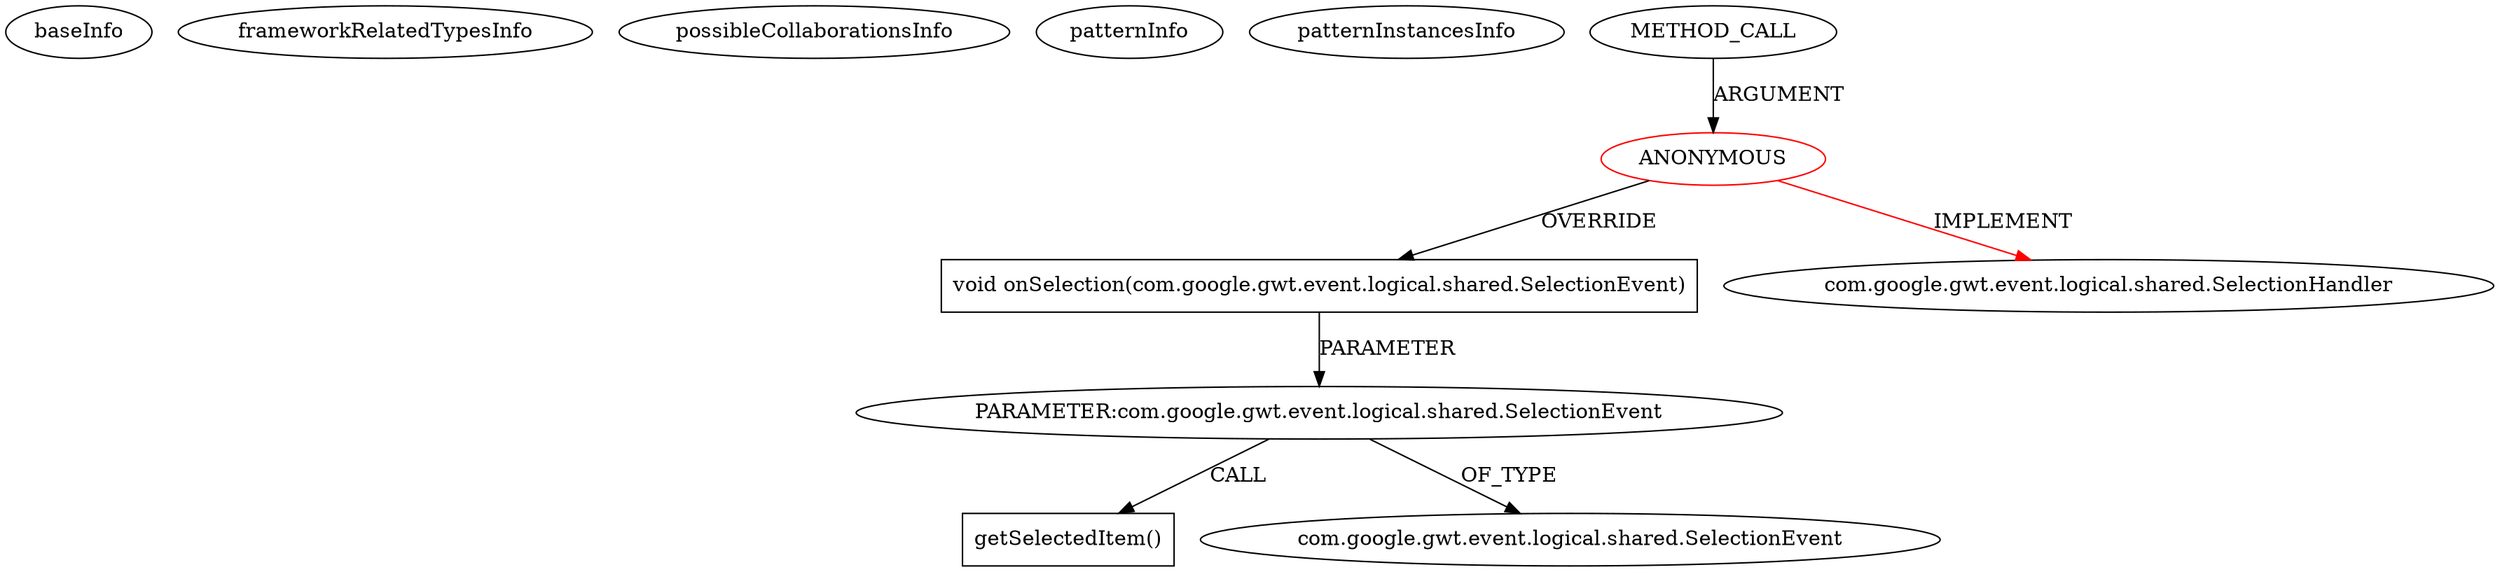 digraph {
baseInfo[graphId=1237,category="pattern",isAnonymous=true,possibleRelation=false]
frameworkRelatedTypesInfo[0="com.google.gwt.event.logical.shared.SelectionHandler"]
possibleCollaborationsInfo[]
patternInfo[frequency=2.0,patternRootClient=0]
patternInstancesInfo[0="mansiT-UiBinder~/mansiT-UiBinder/UiBinder-master/uibinder/src/com/mansi/client/board/MultiRowTabPanel.java~void addRow()~3700",1="CarlRazmus-WebStore~/CarlRazmus-WebStore/WebStore-master/src/tddd24/project/client/WebStore.java~void onModuleLoad()~65"]
5[label="PARAMETER:com.google.gwt.event.logical.shared.SelectionEvent",vertexType="PARAMETER_DECLARATION",isFrameworkType=false]
8[label="getSelectedItem()",vertexType="INSIDE_CALL",isFrameworkType=false,shape=box]
6[label="com.google.gwt.event.logical.shared.SelectionEvent",vertexType="FRAMEWORK_CLASS_TYPE",isFrameworkType=false]
4[label="void onSelection(com.google.gwt.event.logical.shared.SelectionEvent)",vertexType="OVERRIDING_METHOD_DECLARATION",isFrameworkType=false,shape=box]
0[label="ANONYMOUS",vertexType="ROOT_ANONYMOUS_DECLARATION",isFrameworkType=false,color=red]
1[label="com.google.gwt.event.logical.shared.SelectionHandler",vertexType="FRAMEWORK_INTERFACE_TYPE",isFrameworkType=false]
2[label="METHOD_CALL",vertexType="OUTSIDE_CALL",isFrameworkType=false]
4->5[label="PARAMETER"]
5->8[label="CALL"]
0->4[label="OVERRIDE"]
0->1[label="IMPLEMENT",color=red]
5->6[label="OF_TYPE"]
2->0[label="ARGUMENT"]
}
